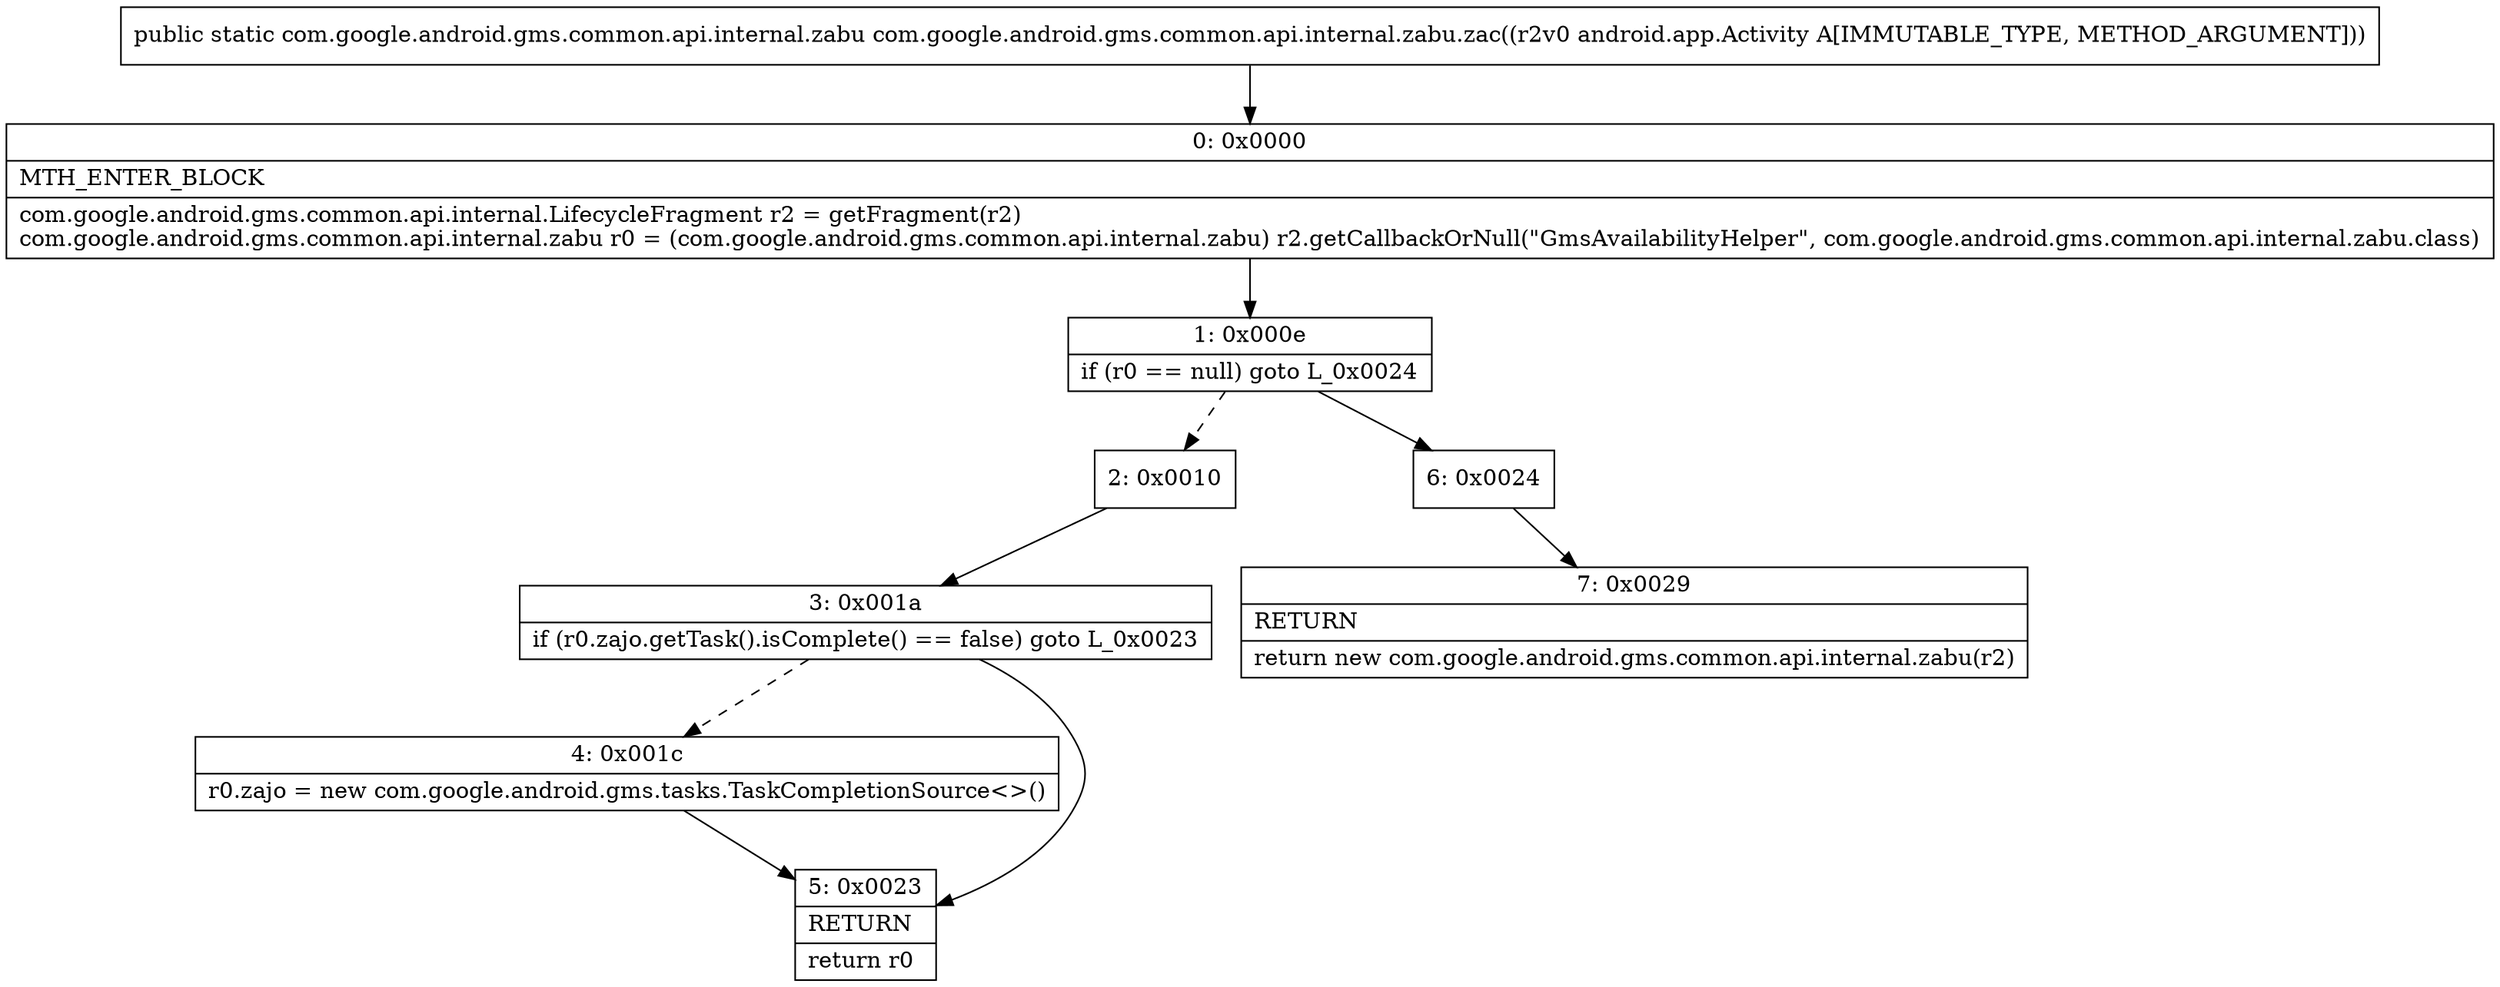 digraph "CFG forcom.google.android.gms.common.api.internal.zabu.zac(Landroid\/app\/Activity;)Lcom\/google\/android\/gms\/common\/api\/internal\/zabu;" {
Node_0 [shape=record,label="{0\:\ 0x0000|MTH_ENTER_BLOCK\l|com.google.android.gms.common.api.internal.LifecycleFragment r2 = getFragment(r2)\lcom.google.android.gms.common.api.internal.zabu r0 = (com.google.android.gms.common.api.internal.zabu) r2.getCallbackOrNull(\"GmsAvailabilityHelper\", com.google.android.gms.common.api.internal.zabu.class)\l}"];
Node_1 [shape=record,label="{1\:\ 0x000e|if (r0 == null) goto L_0x0024\l}"];
Node_2 [shape=record,label="{2\:\ 0x0010}"];
Node_3 [shape=record,label="{3\:\ 0x001a|if (r0.zajo.getTask().isComplete() == false) goto L_0x0023\l}"];
Node_4 [shape=record,label="{4\:\ 0x001c|r0.zajo = new com.google.android.gms.tasks.TaskCompletionSource\<\>()\l}"];
Node_5 [shape=record,label="{5\:\ 0x0023|RETURN\l|return r0\l}"];
Node_6 [shape=record,label="{6\:\ 0x0024}"];
Node_7 [shape=record,label="{7\:\ 0x0029|RETURN\l|return new com.google.android.gms.common.api.internal.zabu(r2)\l}"];
MethodNode[shape=record,label="{public static com.google.android.gms.common.api.internal.zabu com.google.android.gms.common.api.internal.zabu.zac((r2v0 android.app.Activity A[IMMUTABLE_TYPE, METHOD_ARGUMENT])) }"];
MethodNode -> Node_0;
Node_0 -> Node_1;
Node_1 -> Node_2[style=dashed];
Node_1 -> Node_6;
Node_2 -> Node_3;
Node_3 -> Node_4[style=dashed];
Node_3 -> Node_5;
Node_4 -> Node_5;
Node_6 -> Node_7;
}

